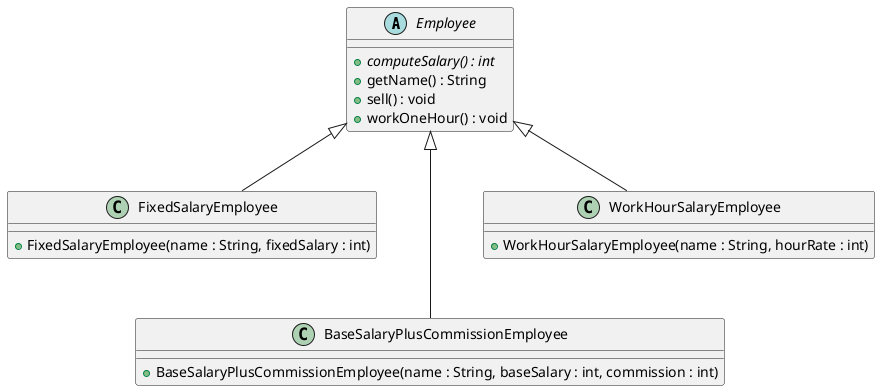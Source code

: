 @startuml

abstract class Employee {
	{abstract} + computeSalary() : int
	+ getName() : String
	+ sell() : void
	+ workOneHour() : void
}

class FixedSalaryEmployee {
	+ FixedSalaryEmployee(name : String, fixedSalary : int)
}

class BaseSalaryPlusCommissionEmployee {
	+ BaseSalaryPlusCommissionEmployee(name : String, baseSalary : int, commission : int)
}

class WorkHourSalaryEmployee {
	+ WorkHourSalaryEmployee(name : String, hourRate : int)
}

Employee <|-- FixedSalaryEmployee
Employee <|--- BaseSalaryPlusCommissionEmployee
Employee <|-- WorkHourSalaryEmployee

@enduml
